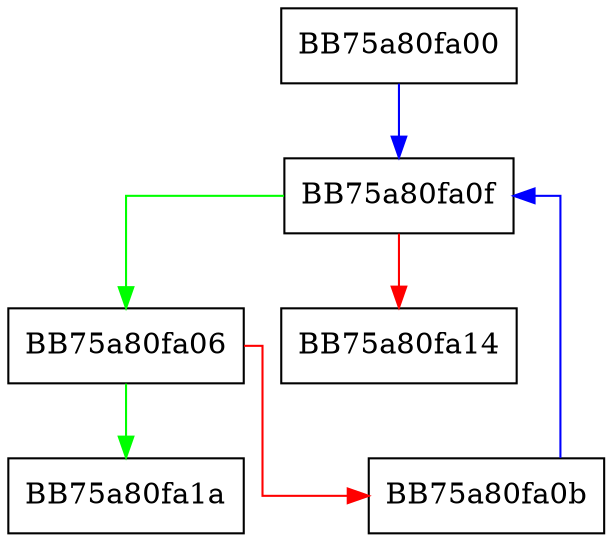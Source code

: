 digraph GetFieldSize {
  node [shape="box"];
  graph [splines=ortho];
  BB75a80fa00 -> BB75a80fa0f [color="blue"];
  BB75a80fa06 -> BB75a80fa1a [color="green"];
  BB75a80fa06 -> BB75a80fa0b [color="red"];
  BB75a80fa0b -> BB75a80fa0f [color="blue"];
  BB75a80fa0f -> BB75a80fa06 [color="green"];
  BB75a80fa0f -> BB75a80fa14 [color="red"];
}